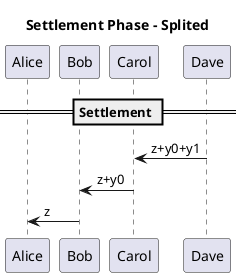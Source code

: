 @startuml
title Settlement Phase - Splited
participant Alice
participant Bob
participant Carol
participant Dave

== Settlement ==

Dave -> Carol: z+y0+y1
Carol -> Bob: z+y0
Bob -> Alice: z

@enduml
